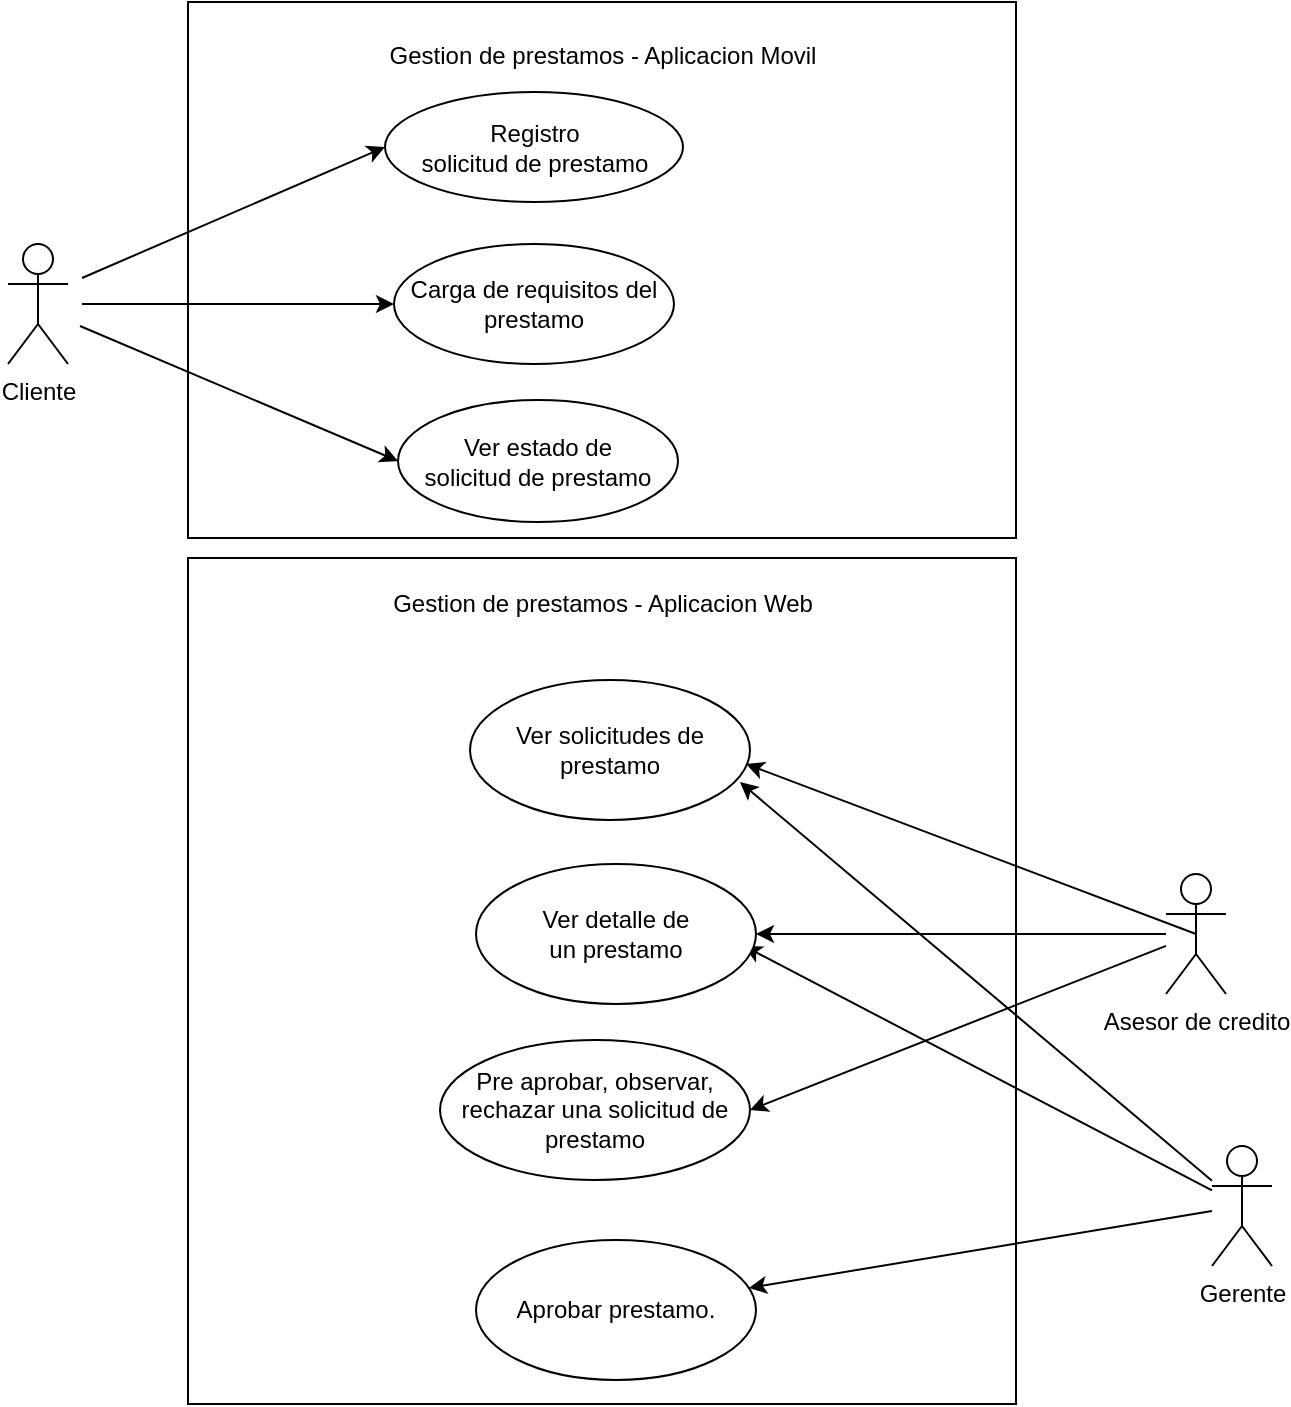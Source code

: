 <mxfile>
    <diagram id="1fi5Kx5LPePZL9SqUFNj" name="Page-1">
        <mxGraphModel dx="1277" dy="1185" grid="0" gridSize="10" guides="1" tooltips="1" connect="1" arrows="1" fold="1" page="0" pageScale="1" pageWidth="850" pageHeight="1100" math="0" shadow="0">
            <root>
                <mxCell id="0"/>
                <mxCell id="1" parent="0"/>
                <mxCell id="81" value="" style="rounded=0;whiteSpace=wrap;html=1;" parent="1" vertex="1">
                    <mxGeometry x="76" y="66" width="414" height="423" as="geometry"/>
                </mxCell>
                <mxCell id="39" value="" style="rounded=0;whiteSpace=wrap;html=1;" parent="1" vertex="1">
                    <mxGeometry x="76" y="-212" width="414" height="268" as="geometry"/>
                </mxCell>
                <mxCell id="16" value="Ver estado de &lt;br&gt;solicitud de prestamo" style="ellipse;whiteSpace=wrap;html=1;" parent="1" vertex="1">
                    <mxGeometry x="181" y="-13" width="140" height="61" as="geometry"/>
                </mxCell>
                <mxCell id="40" value="Gestion de prestamos - Aplicacion Movil" style="text;html=1;align=center;verticalAlign=middle;resizable=0;points=[];autosize=1;strokeColor=none;" parent="1" vertex="1">
                    <mxGeometry x="171.5" y="-194" width="223" height="18" as="geometry"/>
                </mxCell>
                <mxCell id="42" value="Registro&lt;br&gt;solicitud de prestamo" style="ellipse;whiteSpace=wrap;html=1;" parent="1" vertex="1">
                    <mxGeometry x="174.5" y="-167" width="149" height="55" as="geometry"/>
                </mxCell>
                <mxCell id="43" value="Carga de requisitos del prestamo" style="ellipse;whiteSpace=wrap;html=1;" parent="1" vertex="1">
                    <mxGeometry x="179" y="-91" width="140" height="60" as="geometry"/>
                </mxCell>
                <mxCell id="73" style="edgeStyle=none;html=1;entryX=0;entryY=0.5;entryDx=0;entryDy=0;" parent="1" target="42" edge="1">
                    <mxGeometry relative="1" as="geometry">
                        <mxPoint x="23" y="-74" as="sourcePoint"/>
                    </mxGeometry>
                </mxCell>
                <mxCell id="79" style="edgeStyle=none;html=1;entryX=0;entryY=0.5;entryDx=0;entryDy=0;" parent="1" target="16" edge="1">
                    <mxGeometry relative="1" as="geometry">
                        <mxPoint x="22" y="-50" as="sourcePoint"/>
                    </mxGeometry>
                </mxCell>
                <mxCell id="65" value="Cliente" style="shape=umlActor;verticalLabelPosition=bottom;verticalAlign=top;html=1;" parent="1" vertex="1">
                    <mxGeometry x="-14" y="-91" width="30" height="60" as="geometry"/>
                </mxCell>
                <mxCell id="93" style="edgeStyle=none;html=1;" parent="1" source="76" target="91" edge="1">
                    <mxGeometry relative="1" as="geometry"/>
                </mxCell>
                <mxCell id="94" style="edgeStyle=none;html=1;entryX=0.957;entryY=0.586;entryDx=0;entryDy=0;entryPerimeter=0;" parent="1" source="76" target="84" edge="1">
                    <mxGeometry relative="1" as="geometry"/>
                </mxCell>
                <mxCell id="95" style="edgeStyle=none;html=1;entryX=0.964;entryY=0.729;entryDx=0;entryDy=0;entryPerimeter=0;" parent="1" source="76" target="83" edge="1">
                    <mxGeometry relative="1" as="geometry"/>
                </mxCell>
                <mxCell id="76" value="Gerente" style="shape=umlActor;verticalLabelPosition=bottom;verticalAlign=top;html=1;" parent="1" vertex="1">
                    <mxGeometry x="588" y="360" width="30" height="60" as="geometry"/>
                </mxCell>
                <mxCell id="87" style="edgeStyle=none;html=1;exitX=0.5;exitY=0.5;exitDx=0;exitDy=0;exitPerimeter=0;entryX=0.986;entryY=0.6;entryDx=0;entryDy=0;entryPerimeter=0;" parent="1" source="77" target="83" edge="1">
                    <mxGeometry relative="1" as="geometry"/>
                </mxCell>
                <mxCell id="88" style="edgeStyle=none;html=1;entryX=1;entryY=0.5;entryDx=0;entryDy=0;" parent="1" source="77" target="84" edge="1">
                    <mxGeometry relative="1" as="geometry"/>
                </mxCell>
                <mxCell id="92" style="edgeStyle=none;html=1;entryX=1;entryY=0.5;entryDx=0;entryDy=0;" parent="1" source="77" target="89" edge="1">
                    <mxGeometry relative="1" as="geometry"/>
                </mxCell>
                <mxCell id="77" value="Asesor de credito" style="shape=umlActor;verticalLabelPosition=bottom;verticalAlign=top;html=1;" parent="1" vertex="1">
                    <mxGeometry x="565" y="224" width="30" height="60" as="geometry"/>
                </mxCell>
                <mxCell id="82" value="Gestion de prestamos - Aplicacion Web" style="text;html=1;align=center;verticalAlign=middle;resizable=0;points=[];autosize=1;strokeColor=none;" parent="1" vertex="1">
                    <mxGeometry x="173" y="80" width="220" height="18" as="geometry"/>
                </mxCell>
                <mxCell id="83" value="Ver&amp;nbsp;solicitudes de prestamo" style="ellipse;whiteSpace=wrap;html=1;" parent="1" vertex="1">
                    <mxGeometry x="217" y="127" width="140" height="70" as="geometry"/>
                </mxCell>
                <mxCell id="84" value="Ver&amp;nbsp;detalle de &lt;br&gt;un prestamo" style="ellipse;whiteSpace=wrap;html=1;" parent="1" vertex="1">
                    <mxGeometry x="220" y="219" width="140" height="70" as="geometry"/>
                </mxCell>
                <mxCell id="89" value="Pre aprobar, observar, rechazar una solicitud de prestamo" style="ellipse;whiteSpace=wrap;html=1;" parent="1" vertex="1">
                    <mxGeometry x="202" y="307" width="155" height="70" as="geometry"/>
                </mxCell>
                <mxCell id="91" value="Aprobar prestamo." style="ellipse;whiteSpace=wrap;html=1;" parent="1" vertex="1">
                    <mxGeometry x="220" y="407" width="140" height="70" as="geometry"/>
                </mxCell>
                <mxCell id="96" style="edgeStyle=none;html=1;entryX=0;entryY=0.5;entryDx=0;entryDy=0;" edge="1" parent="1" target="43">
                    <mxGeometry relative="1" as="geometry">
                        <mxPoint x="23" y="-61" as="sourcePoint"/>
                        <mxPoint x="184.5" y="-129.5" as="targetPoint"/>
                    </mxGeometry>
                </mxCell>
            </root>
        </mxGraphModel>
    </diagram>
</mxfile>